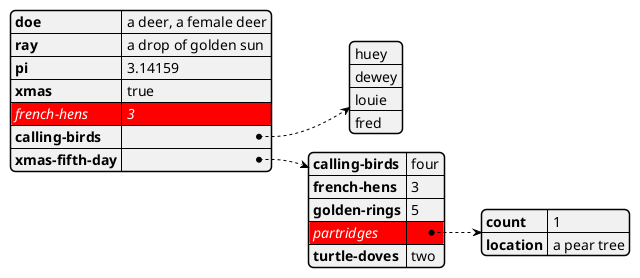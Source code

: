 @startyaml
<style>
yamlDiagram {
    highlight {
      BackGroundColor red
      FontColor white
      FontStyle italic
    }
}
</style>
#highlight "french-hens"
#highlight "xmas-fifth-day" / "partridges"

doe: "a deer, a female deer"
ray: "a drop of golden sun"
pi: 3.14159
xmas: true
french-hens: 3
calling-birds:
	- huey
	- dewey
	- louie
	- fred
xmas-fifth-day:
	calling-birds: four
	french-hens: 3
	golden-rings: 5
	partridges:
		count: 1
		location: "a pear tree"
	turtle-doves: two
@endyaml
